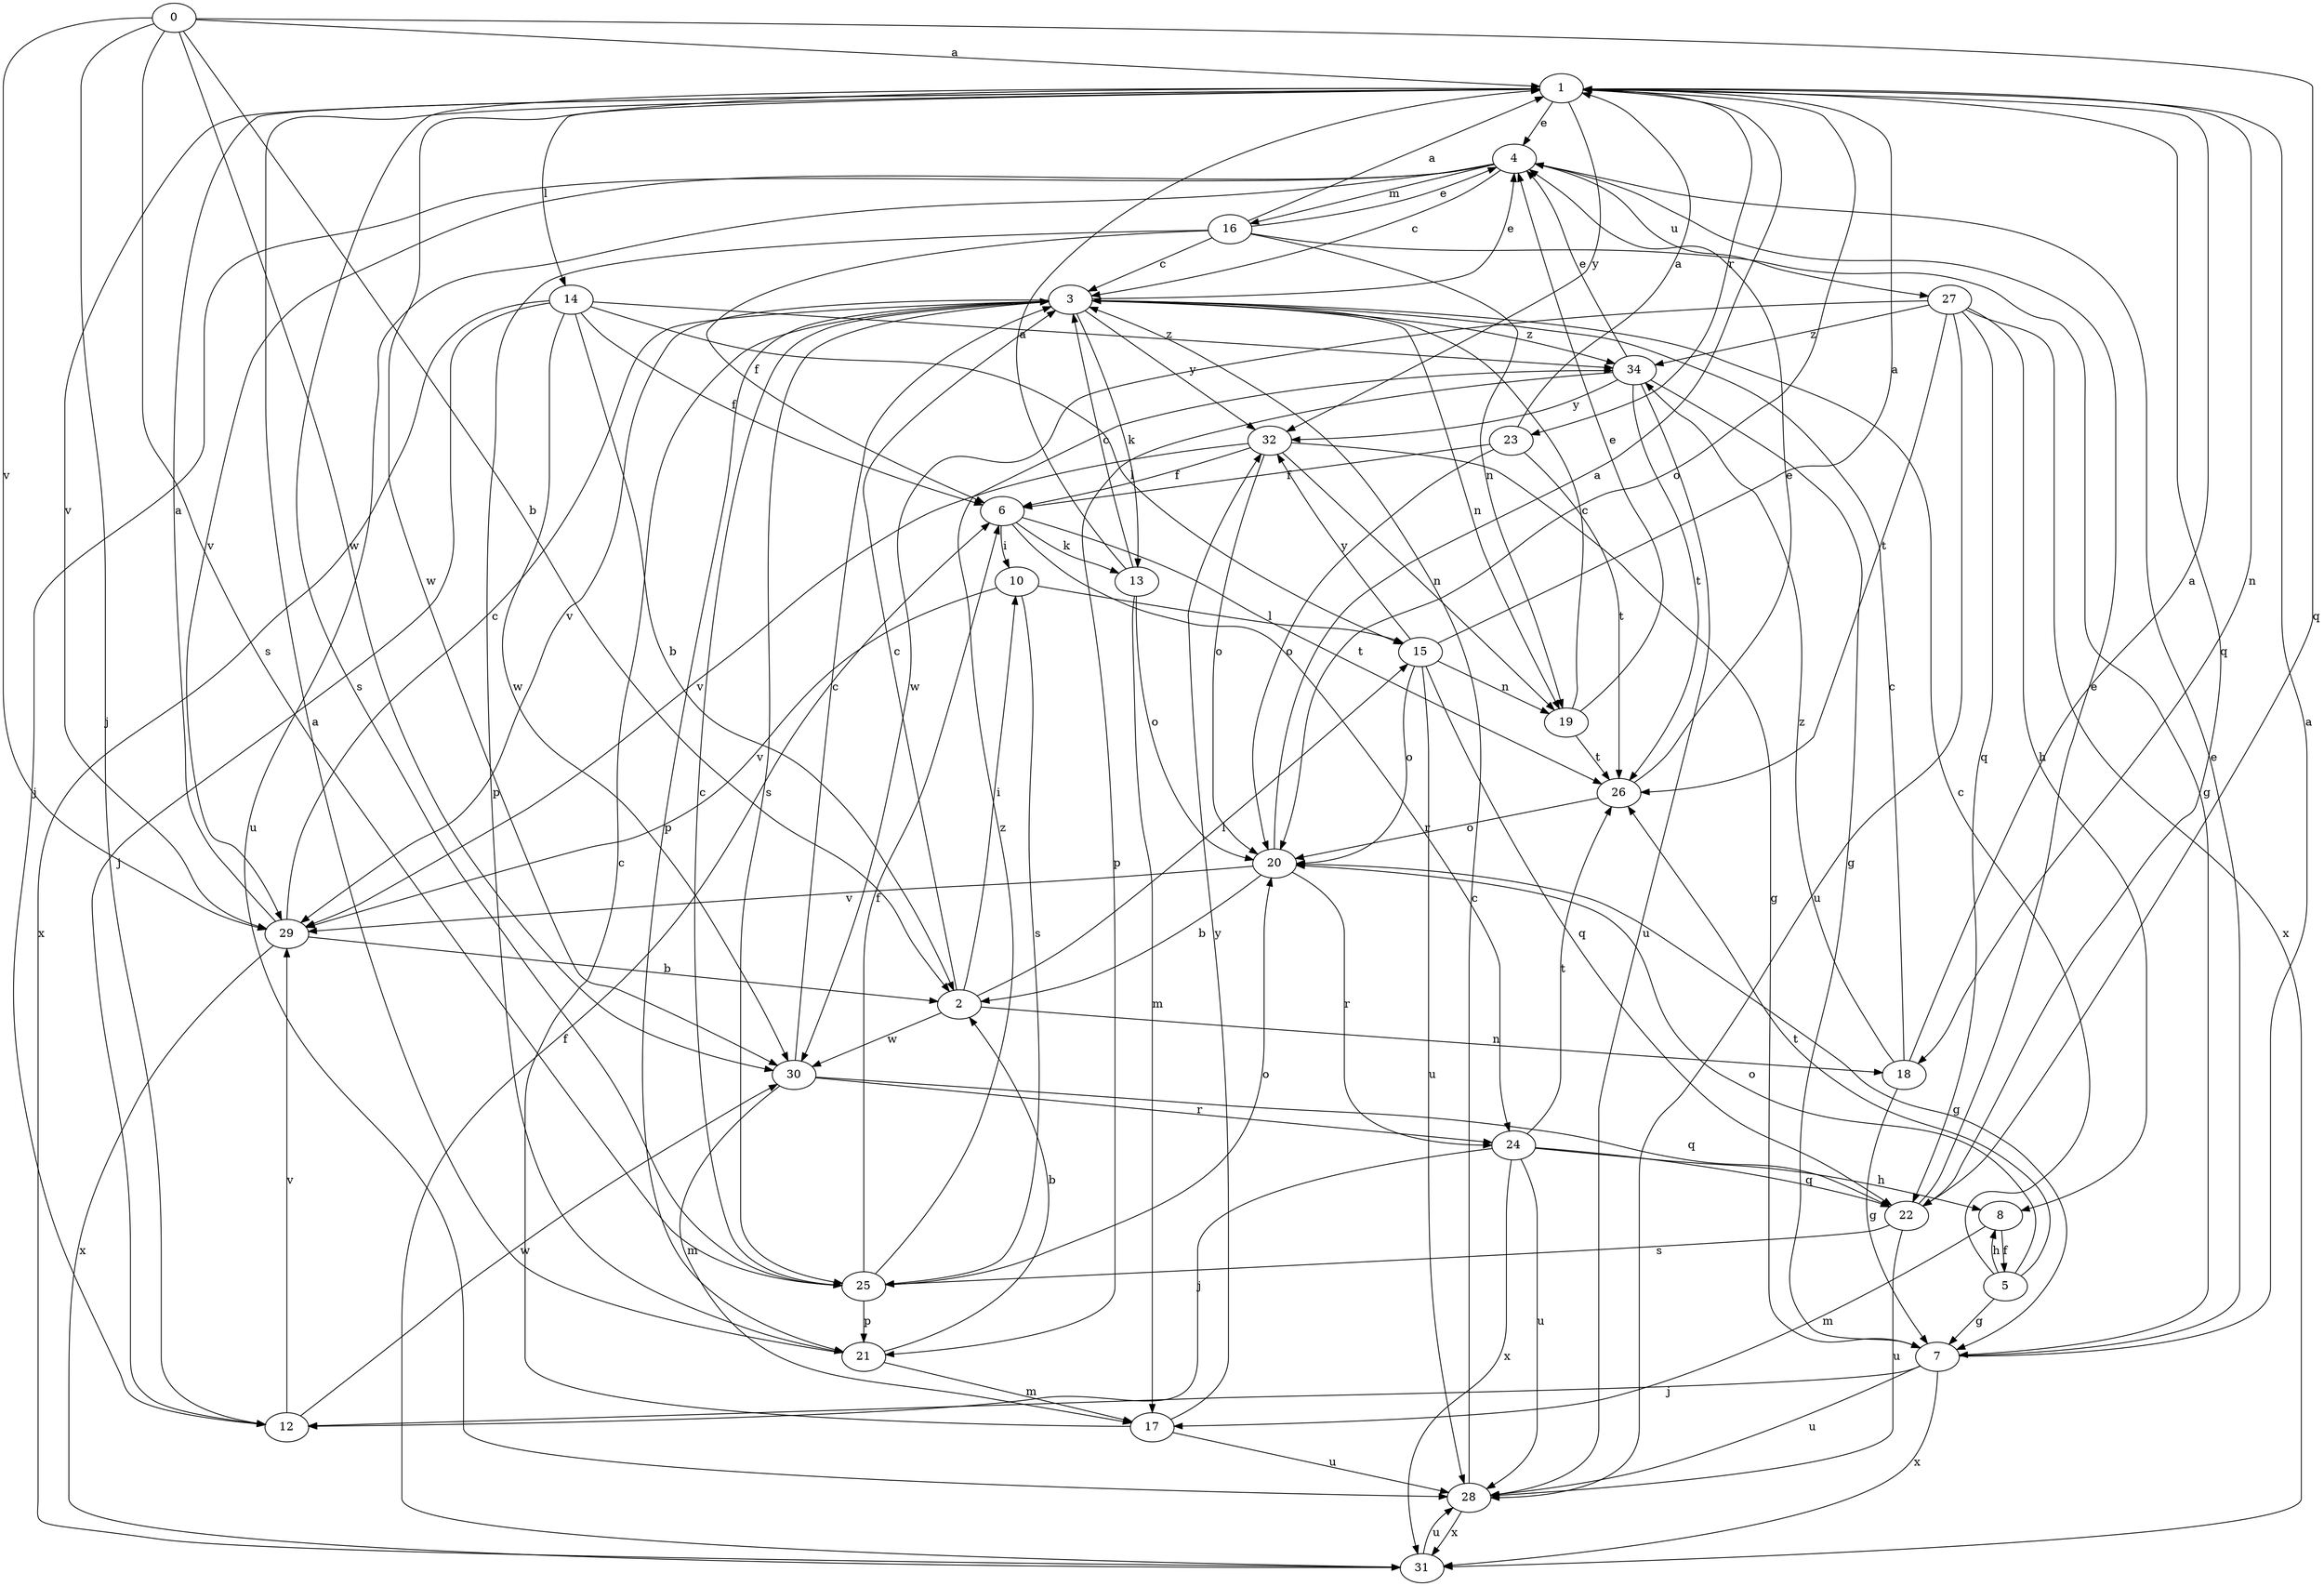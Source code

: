 strict digraph  {
0;
1;
2;
3;
4;
5;
6;
7;
8;
10;
12;
13;
14;
15;
16;
17;
18;
19;
20;
21;
22;
23;
24;
25;
26;
27;
28;
29;
30;
31;
32;
34;
0 -> 1  [label=a];
0 -> 2  [label=b];
0 -> 12  [label=j];
0 -> 22  [label=q];
0 -> 25  [label=s];
0 -> 29  [label=v];
0 -> 30  [label=w];
1 -> 4  [label=e];
1 -> 14  [label=l];
1 -> 18  [label=n];
1 -> 20  [label=o];
1 -> 22  [label=q];
1 -> 23  [label=r];
1 -> 25  [label=s];
1 -> 29  [label=v];
1 -> 30  [label=w];
1 -> 32  [label=y];
2 -> 3  [label=c];
2 -> 10  [label=i];
2 -> 15  [label=l];
2 -> 18  [label=n];
2 -> 30  [label=w];
3 -> 4  [label=e];
3 -> 13  [label=k];
3 -> 19  [label=n];
3 -> 21  [label=p];
3 -> 25  [label=s];
3 -> 29  [label=v];
3 -> 32  [label=y];
3 -> 34  [label=z];
4 -> 3  [label=c];
4 -> 12  [label=j];
4 -> 16  [label=m];
4 -> 27  [label=u];
4 -> 28  [label=u];
4 -> 29  [label=v];
5 -> 3  [label=c];
5 -> 7  [label=g];
5 -> 8  [label=h];
5 -> 20  [label=o];
5 -> 26  [label=t];
6 -> 10  [label=i];
6 -> 13  [label=k];
6 -> 24  [label=r];
6 -> 26  [label=t];
7 -> 1  [label=a];
7 -> 4  [label=e];
7 -> 12  [label=j];
7 -> 28  [label=u];
7 -> 31  [label=x];
8 -> 5  [label=f];
8 -> 17  [label=m];
10 -> 15  [label=l];
10 -> 25  [label=s];
10 -> 29  [label=v];
12 -> 29  [label=v];
12 -> 30  [label=w];
13 -> 1  [label=a];
13 -> 3  [label=c];
13 -> 17  [label=m];
13 -> 20  [label=o];
14 -> 2  [label=b];
14 -> 6  [label=f];
14 -> 12  [label=j];
14 -> 15  [label=l];
14 -> 30  [label=w];
14 -> 31  [label=x];
14 -> 34  [label=z];
15 -> 1  [label=a];
15 -> 19  [label=n];
15 -> 20  [label=o];
15 -> 22  [label=q];
15 -> 28  [label=u];
15 -> 32  [label=y];
16 -> 1  [label=a];
16 -> 3  [label=c];
16 -> 4  [label=e];
16 -> 6  [label=f];
16 -> 7  [label=g];
16 -> 19  [label=n];
16 -> 21  [label=p];
17 -> 3  [label=c];
17 -> 28  [label=u];
17 -> 32  [label=y];
18 -> 1  [label=a];
18 -> 3  [label=c];
18 -> 7  [label=g];
18 -> 34  [label=z];
19 -> 3  [label=c];
19 -> 4  [label=e];
19 -> 26  [label=t];
20 -> 1  [label=a];
20 -> 2  [label=b];
20 -> 7  [label=g];
20 -> 24  [label=r];
20 -> 29  [label=v];
21 -> 1  [label=a];
21 -> 2  [label=b];
21 -> 17  [label=m];
22 -> 4  [label=e];
22 -> 25  [label=s];
22 -> 28  [label=u];
23 -> 1  [label=a];
23 -> 6  [label=f];
23 -> 20  [label=o];
23 -> 26  [label=t];
24 -> 8  [label=h];
24 -> 12  [label=j];
24 -> 22  [label=q];
24 -> 26  [label=t];
24 -> 28  [label=u];
24 -> 31  [label=x];
25 -> 3  [label=c];
25 -> 6  [label=f];
25 -> 20  [label=o];
25 -> 21  [label=p];
25 -> 34  [label=z];
26 -> 4  [label=e];
26 -> 20  [label=o];
27 -> 8  [label=h];
27 -> 22  [label=q];
27 -> 26  [label=t];
27 -> 28  [label=u];
27 -> 30  [label=w];
27 -> 31  [label=x];
27 -> 34  [label=z];
28 -> 3  [label=c];
28 -> 31  [label=x];
29 -> 1  [label=a];
29 -> 2  [label=b];
29 -> 3  [label=c];
29 -> 31  [label=x];
30 -> 3  [label=c];
30 -> 17  [label=m];
30 -> 22  [label=q];
30 -> 24  [label=r];
31 -> 6  [label=f];
31 -> 28  [label=u];
32 -> 6  [label=f];
32 -> 7  [label=g];
32 -> 19  [label=n];
32 -> 20  [label=o];
32 -> 29  [label=v];
34 -> 4  [label=e];
34 -> 7  [label=g];
34 -> 21  [label=p];
34 -> 26  [label=t];
34 -> 28  [label=u];
34 -> 32  [label=y];
}
